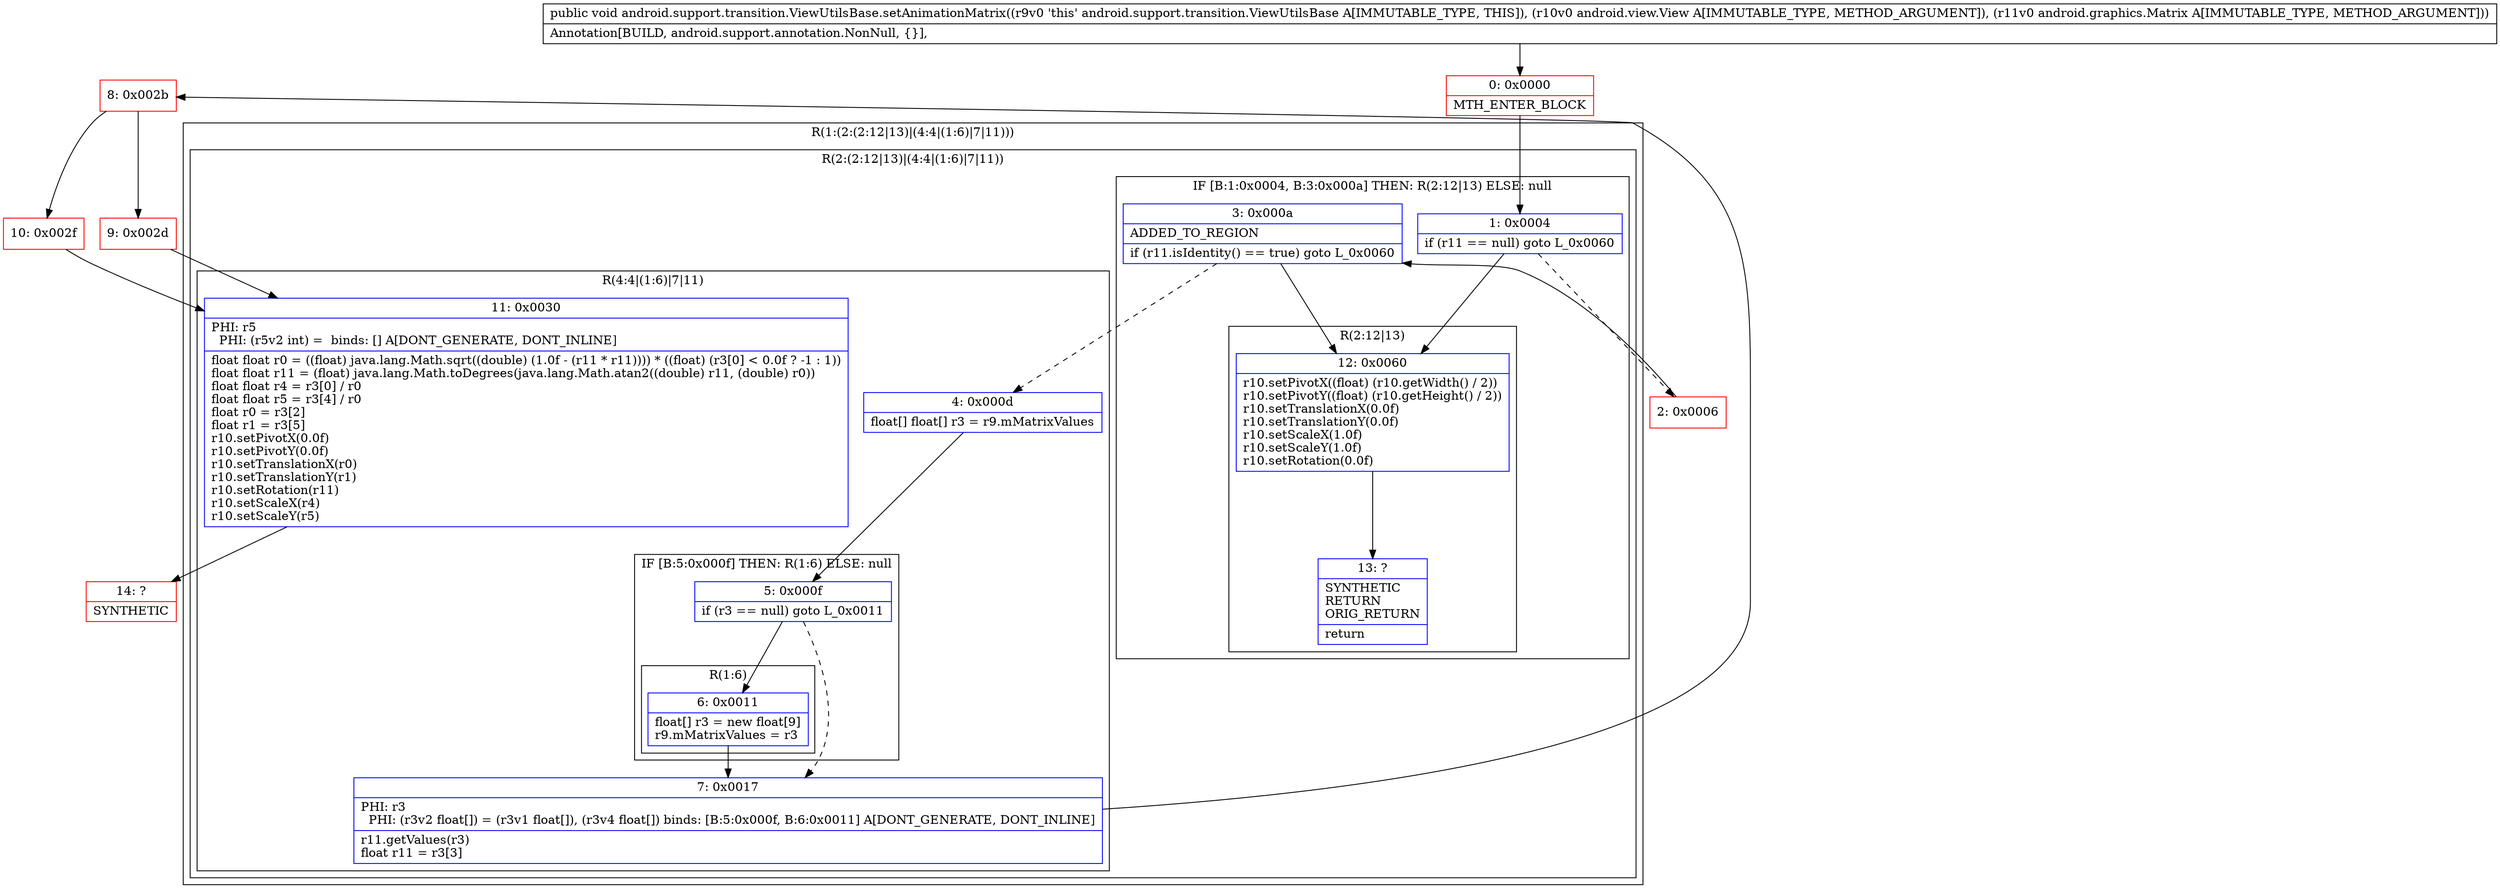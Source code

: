 digraph "CFG forandroid.support.transition.ViewUtilsBase.setAnimationMatrix(Landroid\/view\/View;Landroid\/graphics\/Matrix;)V" {
subgraph cluster_Region_68775769 {
label = "R(1:(2:(2:12|13)|(4:4|(1:6)|7|11)))";
node [shape=record,color=blue];
subgraph cluster_Region_1191826452 {
label = "R(2:(2:12|13)|(4:4|(1:6)|7|11))";
node [shape=record,color=blue];
subgraph cluster_IfRegion_286274693 {
label = "IF [B:1:0x0004, B:3:0x000a] THEN: R(2:12|13) ELSE: null";
node [shape=record,color=blue];
Node_1 [shape=record,label="{1\:\ 0x0004|if (r11 == null) goto L_0x0060\l}"];
Node_3 [shape=record,label="{3\:\ 0x000a|ADDED_TO_REGION\l|if (r11.isIdentity() == true) goto L_0x0060\l}"];
subgraph cluster_Region_104708033 {
label = "R(2:12|13)";
node [shape=record,color=blue];
Node_12 [shape=record,label="{12\:\ 0x0060|r10.setPivotX((float) (r10.getWidth() \/ 2))\lr10.setPivotY((float) (r10.getHeight() \/ 2))\lr10.setTranslationX(0.0f)\lr10.setTranslationY(0.0f)\lr10.setScaleX(1.0f)\lr10.setScaleY(1.0f)\lr10.setRotation(0.0f)\l}"];
Node_13 [shape=record,label="{13\:\ ?|SYNTHETIC\lRETURN\lORIG_RETURN\l|return\l}"];
}
}
subgraph cluster_Region_70754558 {
label = "R(4:4|(1:6)|7|11)";
node [shape=record,color=blue];
Node_4 [shape=record,label="{4\:\ 0x000d|float[] float[] r3 = r9.mMatrixValues\l}"];
subgraph cluster_IfRegion_1295935999 {
label = "IF [B:5:0x000f] THEN: R(1:6) ELSE: null";
node [shape=record,color=blue];
Node_5 [shape=record,label="{5\:\ 0x000f|if (r3 == null) goto L_0x0011\l}"];
subgraph cluster_Region_245313682 {
label = "R(1:6)";
node [shape=record,color=blue];
Node_6 [shape=record,label="{6\:\ 0x0011|float[] r3 = new float[9]\lr9.mMatrixValues = r3\l}"];
}
}
Node_7 [shape=record,label="{7\:\ 0x0017|PHI: r3 \l  PHI: (r3v2 float[]) = (r3v1 float[]), (r3v4 float[]) binds: [B:5:0x000f, B:6:0x0011] A[DONT_GENERATE, DONT_INLINE]\l|r11.getValues(r3)\lfloat r11 = r3[3]\l}"];
Node_11 [shape=record,label="{11\:\ 0x0030|PHI: r5 \l  PHI: (r5v2 int) =  binds: [] A[DONT_GENERATE, DONT_INLINE]\l|float float r0 = ((float) java.lang.Math.sqrt((double) (1.0f \- (r11 * r11)))) * ((float) (r3[0] \< 0.0f ? \-1 : 1))\lfloat float r11 = (float) java.lang.Math.toDegrees(java.lang.Math.atan2((double) r11, (double) r0))\lfloat float r4 = r3[0] \/ r0\lfloat float r5 = r3[4] \/ r0\lfloat r0 = r3[2]\lfloat r1 = r3[5]\lr10.setPivotX(0.0f)\lr10.setPivotY(0.0f)\lr10.setTranslationX(r0)\lr10.setTranslationY(r1)\lr10.setRotation(r11)\lr10.setScaleX(r4)\lr10.setScaleY(r5)\l}"];
}
}
}
Node_0 [shape=record,color=red,label="{0\:\ 0x0000|MTH_ENTER_BLOCK\l}"];
Node_2 [shape=record,color=red,label="{2\:\ 0x0006}"];
Node_8 [shape=record,color=red,label="{8\:\ 0x002b}"];
Node_9 [shape=record,color=red,label="{9\:\ 0x002d}"];
Node_10 [shape=record,color=red,label="{10\:\ 0x002f}"];
Node_14 [shape=record,color=red,label="{14\:\ ?|SYNTHETIC\l}"];
MethodNode[shape=record,label="{public void android.support.transition.ViewUtilsBase.setAnimationMatrix((r9v0 'this' android.support.transition.ViewUtilsBase A[IMMUTABLE_TYPE, THIS]), (r10v0 android.view.View A[IMMUTABLE_TYPE, METHOD_ARGUMENT]), (r11v0 android.graphics.Matrix A[IMMUTABLE_TYPE, METHOD_ARGUMENT]))  | Annotation[BUILD, android.support.annotation.NonNull, \{\}], \l}"];
MethodNode -> Node_0;
Node_1 -> Node_2[style=dashed];
Node_1 -> Node_12;
Node_3 -> Node_4[style=dashed];
Node_3 -> Node_12;
Node_12 -> Node_13;
Node_4 -> Node_5;
Node_5 -> Node_6;
Node_5 -> Node_7[style=dashed];
Node_6 -> Node_7;
Node_7 -> Node_8;
Node_11 -> Node_14;
Node_0 -> Node_1;
Node_2 -> Node_3;
Node_8 -> Node_9;
Node_8 -> Node_10;
Node_9 -> Node_11;
Node_10 -> Node_11;
}

